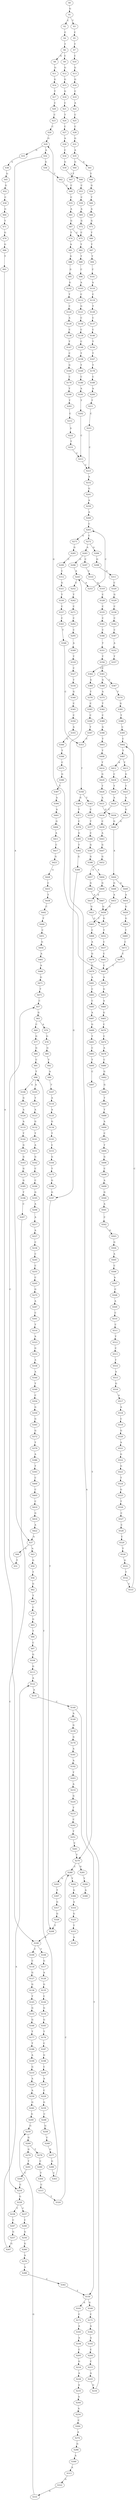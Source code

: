 strict digraph  {
	S0 -> S1 [ label = G ];
	S1 -> S2 [ label = C ];
	S1 -> S3 [ label = T ];
	S2 -> S4 [ label = C ];
	S3 -> S5 [ label = C ];
	S4 -> S6 [ label = T ];
	S5 -> S7 [ label = T ];
	S6 -> S8 [ label = G ];
	S6 -> S9 [ label = C ];
	S7 -> S10 [ label = C ];
	S8 -> S11 [ label = G ];
	S9 -> S12 [ label = G ];
	S10 -> S13 [ label = G ];
	S11 -> S14 [ label = G ];
	S12 -> S15 [ label = G ];
	S13 -> S16 [ label = G ];
	S14 -> S17 [ label = T ];
	S15 -> S18 [ label = G ];
	S16 -> S19 [ label = C ];
	S17 -> S20 [ label = C ];
	S18 -> S21 [ label = C ];
	S19 -> S22 [ label = A ];
	S20 -> S23 [ label = C ];
	S21 -> S24 [ label = T ];
	S22 -> S25 [ label = C ];
	S23 -> S26 [ label = C ];
	S24 -> S27 [ label = C ];
	S25 -> S28 [ label = C ];
	S26 -> S29 [ label = G ];
	S27 -> S30 [ label = A ];
	S28 -> S31 [ label = G ];
	S29 -> S32 [ label = A ];
	S29 -> S33 [ label = G ];
	S30 -> S34 [ label = C ];
	S31 -> S35 [ label = A ];
	S32 -> S36 [ label = G ];
	S32 -> S37 [ label = A ];
	S33 -> S38 [ label = A ];
	S34 -> S39 [ label = G ];
	S35 -> S40 [ label = G ];
	S35 -> S41 [ label = A ];
	S36 -> S42 [ label = T ];
	S37 -> S43 [ label = A ];
	S37 -> S44 [ label = G ];
	S38 -> S45 [ label = G ];
	S39 -> S46 [ label = T ];
	S40 -> S47 [ label = T ];
	S41 -> S48 [ label = T ];
	S42 -> S49 [ label = C ];
	S43 -> S50 [ label = G ];
	S44 -> S51 [ label = T ];
	S45 -> S52 [ label = G ];
	S46 -> S53 [ label = C ];
	S47 -> S49 [ label = C ];
	S48 -> S54 [ label = G ];
	S49 -> S55 [ label = C ];
	S50 -> S56 [ label = T ];
	S51 -> S57 [ label = C ];
	S52 -> S58 [ label = C ];
	S53 -> S59 [ label = C ];
	S54 -> S60 [ label = T ];
	S55 -> S61 [ label = A ];
	S56 -> S62 [ label = G ];
	S57 -> S63 [ label = G ];
	S58 -> S64 [ label = G ];
	S59 -> S65 [ label = A ];
	S60 -> S66 [ label = A ];
	S61 -> S67 [ label = G ];
	S62 -> S68 [ label = T ];
	S63 -> S69 [ label = C ];
	S63 -> S70 [ label = A ];
	S64 -> S71 [ label = T ];
	S65 -> S72 [ label = G ];
	S66 -> S73 [ label = G ];
	S67 -> S74 [ label = T ];
	S67 -> S75 [ label = C ];
	S68 -> S76 [ label = C ];
	S69 -> S77 [ label = G ];
	S70 -> S78 [ label = G ];
	S71 -> S79 [ label = G ];
	S72 -> S75 [ label = C ];
	S73 -> S80 [ label = T ];
	S74 -> S81 [ label = A ];
	S75 -> S82 [ label = T ];
	S76 -> S83 [ label = G ];
	S77 -> S84 [ label = G ];
	S78 -> S85 [ label = G ];
	S79 -> S86 [ label = G ];
	S80 -> S87 [ label = T ];
	S81 -> S88 [ label = G ];
	S82 -> S89 [ label = T ];
	S83 -> S90 [ label = T ];
	S84 -> S91 [ label = C ];
	S85 -> S92 [ label = T ];
	S86 -> S93 [ label = T ];
	S87 -> S94 [ label = T ];
	S88 -> S95 [ label = G ];
	S89 -> S96 [ label = C ];
	S90 -> S97 [ label = C ];
	S91 -> S98 [ label = T ];
	S92 -> S99 [ label = A ];
	S93 -> S100 [ label = A ];
	S94 -> S101 [ label = C ];
	S95 -> S102 [ label = G ];
	S96 -> S103 [ label = A ];
	S97 -> S104 [ label = G ];
	S98 -> S105 [ label = A ];
	S98 -> S106 [ label = G ];
	S99 -> S107 [ label = T ];
	S100 -> S108 [ label = T ];
	S100 -> S109 [ label = C ];
	S101 -> S110 [ label = A ];
	S102 -> S111 [ label = T ];
	S103 -> S112 [ label = C ];
	S104 -> S113 [ label = G ];
	S105 -> S114 [ label = T ];
	S106 -> S115 [ label = G ];
	S107 -> S116 [ label = A ];
	S108 -> S117 [ label = G ];
	S109 -> S118 [ label = C ];
	S110 -> S119 [ label = C ];
	S111 -> S120 [ label = C ];
	S112 -> S121 [ label = G ];
	S113 -> S122 [ label = A ];
	S114 -> S123 [ label = A ];
	S115 -> S124 [ label = A ];
	S116 -> S125 [ label = A ];
	S117 -> S126 [ label = A ];
	S118 -> S127 [ label = G ];
	S119 -> S128 [ label = T ];
	S120 -> S129 [ label = A ];
	S121 -> S130 [ label = C ];
	S122 -> S131 [ label = A ];
	S123 -> S132 [ label = G ];
	S124 -> S133 [ label = A ];
	S125 -> S134 [ label = G ];
	S126 -> S135 [ label = G ];
	S127 -> S136 [ label = G ];
	S128 -> S137 [ label = C ];
	S129 -> S138 [ label = C ];
	S130 -> S139 [ label = C ];
	S131 -> S140 [ label = C ];
	S132 -> S141 [ label = T ];
	S133 -> S142 [ label = T ];
	S134 -> S143 [ label = T ];
	S135 -> S144 [ label = C ];
	S136 -> S145 [ label = T ];
	S137 -> S146 [ label = C ];
	S138 -> S147 [ label = T ];
	S139 -> S148 [ label = C ];
	S140 -> S149 [ label = A ];
	S140 -> S150 [ label = T ];
	S141 -> S151 [ label = A ];
	S142 -> S152 [ label = G ];
	S143 -> S153 [ label = C ];
	S144 -> S154 [ label = G ];
	S145 -> S155 [ label = G ];
	S146 -> S156 [ label = T ];
	S147 -> S157 [ label = C ];
	S148 -> S158 [ label = T ];
	S149 -> S159 [ label = G ];
	S150 -> S160 [ label = G ];
	S150 -> S161 [ label = A ];
	S151 -> S162 [ label = G ];
	S152 -> S163 [ label = G ];
	S153 -> S164 [ label = G ];
	S154 -> S165 [ label = G ];
	S155 -> S166 [ label = G ];
	S156 -> S167 [ label = T ];
	S157 -> S168 [ label = G ];
	S158 -> S169 [ label = T ];
	S159 -> S170 [ label = G ];
	S160 -> S171 [ label = C ];
	S161 -> S172 [ label = C ];
	S162 -> S173 [ label = C ];
	S163 -> S174 [ label = G ];
	S164 -> S175 [ label = T ];
	S165 -> S176 [ label = T ];
	S166 -> S177 [ label = T ];
	S167 -> S178 [ label = T ];
	S168 -> S179 [ label = C ];
	S169 -> S180 [ label = C ];
	S170 -> S181 [ label = A ];
	S171 -> S182 [ label = A ];
	S172 -> S183 [ label = A ];
	S173 -> S184 [ label = C ];
	S174 -> S185 [ label = G ];
	S175 -> S186 [ label = G ];
	S176 -> S187 [ label = C ];
	S177 -> S188 [ label = T ];
	S178 -> S189 [ label = C ];
	S179 -> S190 [ label = T ];
	S180 -> S191 [ label = A ];
	S181 -> S192 [ label = A ];
	S182 -> S193 [ label = A ];
	S183 -> S194 [ label = A ];
	S184 -> S195 [ label = G ];
	S185 -> S196 [ label = T ];
	S186 -> S197 [ label = G ];
	S187 -> S198 [ label = G ];
	S188 -> S199 [ label = A ];
	S189 -> S200 [ label = A ];
	S190 -> S201 [ label = T ];
	S191 -> S202 [ label = T ];
	S192 -> S203 [ label = T ];
	S193 -> S204 [ label = C ];
	S194 -> S205 [ label = C ];
	S195 -> S206 [ label = A ];
	S196 -> S207 [ label = C ];
	S197 -> S208 [ label = T ];
	S198 -> S209 [ label = C ];
	S199 -> S210 [ label = G ];
	S200 -> S211 [ label = T ];
	S201 -> S212 [ label = C ];
	S202 -> S213 [ label = C ];
	S203 -> S214 [ label = A ];
	S204 -> S215 [ label = C ];
	S205 -> S216 [ label = G ];
	S206 -> S217 [ label = A ];
	S207 -> S218 [ label = C ];
	S208 -> S100 [ label = A ];
	S209 -> S219 [ label = A ];
	S210 -> S220 [ label = A ];
	S211 -> S221 [ label = C ];
	S212 -> S222 [ label = A ];
	S213 -> S223 [ label = C ];
	S214 -> S224 [ label = G ];
	S215 -> S225 [ label = A ];
	S216 -> S226 [ label = A ];
	S217 -> S227 [ label = A ];
	S218 -> S228 [ label = G ];
	S219 -> S229 [ label = C ];
	S220 -> S230 [ label = A ];
	S221 -> S223 [ label = C ];
	S222 -> S231 [ label = T ];
	S223 -> S232 [ label = A ];
	S224 -> S233 [ label = T ];
	S225 -> S234 [ label = G ];
	S226 -> S235 [ label = A ];
	S227 -> S236 [ label = C ];
	S228 -> S237 [ label = C ];
	S228 -> S238 [ label = T ];
	S229 -> S239 [ label = G ];
	S230 -> S240 [ label = G ];
	S231 -> S213 [ label = C ];
	S232 -> S241 [ label = G ];
	S233 -> S242 [ label = C ];
	S234 -> S243 [ label = A ];
	S235 -> S244 [ label = A ];
	S236 -> S245 [ label = C ];
	S237 -> S246 [ label = C ];
	S238 -> S247 [ label = C ];
	S239 -> S248 [ label = C ];
	S240 -> S249 [ label = G ];
	S241 -> S250 [ label = A ];
	S242 -> S251 [ label = T ];
	S243 -> S252 [ label = C ];
	S243 -> S253 [ label = A ];
	S244 -> S254 [ label = A ];
	S245 -> S255 [ label = C ];
	S246 -> S256 [ label = G ];
	S247 -> S257 [ label = G ];
	S248 -> S258 [ label = G ];
	S249 -> S259 [ label = G ];
	S250 -> S260 [ label = A ];
	S251 -> S261 [ label = C ];
	S252 -> S262 [ label = T ];
	S253 -> S263 [ label = C ];
	S254 -> S264 [ label = C ];
	S255 -> S265 [ label = C ];
	S256 -> S266 [ label = G ];
	S257 -> S267 [ label = G ];
	S258 -> S268 [ label = C ];
	S259 -> S269 [ label = G ];
	S260 -> S263 [ label = C ];
	S261 -> S270 [ label = T ];
	S262 -> S271 [ label = C ];
	S263 -> S272 [ label = C ];
	S263 -> S273 [ label = A ];
	S264 -> S274 [ label = A ];
	S265 -> S275 [ label = G ];
	S266 -> S276 [ label = A ];
	S267 -> S122 [ label = A ];
	S268 -> S277 [ label = G ];
	S269 -> S278 [ label = T ];
	S269 -> S279 [ label = G ];
	S270 -> S280 [ label = C ];
	S270 -> S281 [ label = G ];
	S271 -> S282 [ label = C ];
	S272 -> S283 [ label = A ];
	S272 -> S284 [ label = G ];
	S273 -> S285 [ label = G ];
	S274 -> S286 [ label = G ];
	S275 -> S287 [ label = A ];
	S276 -> S288 [ label = A ];
	S277 -> S289 [ label = G ];
	S278 -> S290 [ label = C ];
	S279 -> S291 [ label = T ];
	S280 -> S292 [ label = T ];
	S280 -> S293 [ label = G ];
	S281 -> S294 [ label = T ];
	S282 -> S295 [ label = C ];
	S283 -> S296 [ label = G ];
	S283 -> S297 [ label = C ];
	S284 -> S298 [ label = G ];
	S285 -> S299 [ label = C ];
	S286 -> S300 [ label = A ];
	S287 -> S301 [ label = C ];
	S288 -> S302 [ label = C ];
	S289 -> S303 [ label = C ];
	S290 -> S304 [ label = T ];
	S291 -> S305 [ label = C ];
	S292 -> S306 [ label = G ];
	S293 -> S307 [ label = T ];
	S294 -> S308 [ label = A ];
	S295 -> S309 [ label = A ];
	S296 -> S243 [ label = A ];
	S297 -> S310 [ label = C ];
	S298 -> S311 [ label = A ];
	S299 -> S312 [ label = C ];
	S300 -> S313 [ label = A ];
	S301 -> S314 [ label = T ];
	S302 -> S150 [ label = T ];
	S303 -> S98 [ label = T ];
	S304 -> S315 [ label = C ];
	S305 -> S218 [ label = C ];
	S306 -> S316 [ label = A ];
	S307 -> S317 [ label = G ];
	S309 -> S318 [ label = T ];
	S310 -> S319 [ label = A ];
	S311 -> S320 [ label = C ];
	S312 -> S321 [ label = G ];
	S313 -> S322 [ label = G ];
	S314 -> S323 [ label = A ];
	S315 -> S324 [ label = T ];
	S316 -> S325 [ label = G ];
	S317 -> S326 [ label = G ];
	S318 -> S327 [ label = C ];
	S319 -> S328 [ label = C ];
	S320 -> S329 [ label = G ];
	S321 -> S330 [ label = T ];
	S322 -> S331 [ label = G ];
	S323 -> S332 [ label = G ];
	S324 -> S280 [ label = C ];
	S325 -> S333 [ label = T ];
	S326 -> S208 [ label = T ];
	S327 -> S334 [ label = T ];
	S328 -> S335 [ label = C ];
	S329 -> S336 [ label = C ];
	S330 -> S337 [ label = C ];
	S331 -> S259 [ label = G ];
	S332 -> S338 [ label = A ];
	S333 -> S339 [ label = A ];
	S334 -> S340 [ label = G ];
	S335 -> S341 [ label = C ];
	S336 -> S342 [ label = C ];
	S337 -> S343 [ label = C ];
	S338 -> S344 [ label = A ];
	S340 -> S345 [ label = C ];
	S341 -> S346 [ label = C ];
	S342 -> S347 [ label = C ];
	S343 -> S348 [ label = T ];
	S344 -> S349 [ label = T ];
	S345 -> S350 [ label = C ];
	S346 -> S351 [ label = T ];
	S347 -> S352 [ label = A ];
	S348 -> S353 [ label = C ];
	S349 -> S354 [ label = C ];
	S350 -> S355 [ label = A ];
	S351 -> S356 [ label = T ];
	S352 -> S357 [ label = T ];
	S353 -> S358 [ label = T ];
	S354 -> S359 [ label = G ];
	S355 -> S360 [ label = G ];
	S356 -> S361 [ label = C ];
	S357 -> S362 [ label = C ];
	S358 -> S363 [ label = T ];
	S358 -> S364 [ label = G ];
	S359 -> S365 [ label = G ];
	S360 -> S366 [ label = T ];
	S361 -> S367 [ label = C ];
	S361 -> S368 [ label = G ];
	S362 -> S369 [ label = G ];
	S363 -> S370 [ label = C ];
	S364 -> S371 [ label = T ];
	S365 -> S372 [ label = G ];
	S366 -> S373 [ label = C ];
	S367 -> S374 [ label = T ];
	S368 -> S375 [ label = A ];
	S369 -> S376 [ label = T ];
	S370 -> S377 [ label = T ];
	S371 -> S378 [ label = C ];
	S372 -> S379 [ label = T ];
	S373 -> S380 [ label = G ];
	S374 -> S381 [ label = G ];
	S375 -> S382 [ label = T ];
	S376 -> S383 [ label = C ];
	S377 -> S384 [ label = C ];
	S378 -> S385 [ label = G ];
	S379 -> S386 [ label = A ];
	S380 -> S387 [ label = T ];
	S381 -> S388 [ label = T ];
	S382 -> S389 [ label = C ];
	S383 -> S390 [ label = C ];
	S384 -> S391 [ label = G ];
	S385 -> S392 [ label = T ];
	S386 -> S393 [ label = T ];
	S387 -> S394 [ label = A ];
	S388 -> S395 [ label = C ];
	S389 -> S396 [ label = G ];
	S390 -> S397 [ label = T ];
	S391 -> S398 [ label = G ];
	S392 -> S399 [ label = G ];
	S393 -> S400 [ label = C ];
	S394 -> S401 [ label = A ];
	S395 -> S402 [ label = C ];
	S396 -> S403 [ label = T ];
	S397 -> S353 [ label = C ];
	S398 -> S404 [ label = A ];
	S399 -> S197 [ label = G ];
	S400 -> S405 [ label = C ];
	S401 -> S406 [ label = G ];
	S402 -> S407 [ label = T ];
	S403 -> S408 [ label = T ];
	S404 -> S409 [ label = G ];
	S405 -> S410 [ label = C ];
	S406 -> S411 [ label = A ];
	S407 -> S412 [ label = A ];
	S407 -> S413 [ label = T ];
	S408 -> S414 [ label = T ];
	S409 -> S415 [ label = A ];
	S410 -> S416 [ label = G ];
	S411 -> S417 [ label = C ];
	S412 -> S418 [ label = C ];
	S413 -> S419 [ label = G ];
	S414 -> S420 [ label = G ];
	S415 -> S421 [ label = G ];
	S416 -> S422 [ label = A ];
	S417 -> S423 [ label = G ];
	S418 -> S424 [ label = T ];
	S419 -> S425 [ label = T ];
	S420 -> S426 [ label = T ];
	S421 -> S427 [ label = G ];
	S422 -> S37 [ label = A ];
	S423 -> S428 [ label = G ];
	S424 -> S429 [ label = A ];
	S425 -> S430 [ label = A ];
	S426 -> S431 [ label = A ];
	S427 -> S432 [ label = T ];
	S428 -> S433 [ label = C ];
	S429 -> S434 [ label = C ];
	S430 -> S435 [ label = G ];
	S431 -> S436 [ label = G ];
	S432 -> S437 [ label = C ];
	S433 -> S438 [ label = T ];
	S434 -> S439 [ label = C ];
	S435 -> S440 [ label = G ];
	S436 -> S440 [ label = G ];
	S437 -> S441 [ label = C ];
	S438 -> S442 [ label = C ];
	S439 -> S443 [ label = A ];
	S440 -> S444 [ label = A ];
	S441 -> S445 [ label = C ];
	S442 -> S446 [ label = T ];
	S443 -> S447 [ label = G ];
	S444 -> S448 [ label = G ];
	S444 -> S449 [ label = A ];
	S445 -> S450 [ label = A ];
	S445 -> S29 [ label = G ];
	S446 -> S451 [ label = C ];
	S447 -> S452 [ label = G ];
	S448 -> S453 [ label = A ];
	S449 -> S454 [ label = A ];
	S450 -> S455 [ label = G ];
	S451 -> S456 [ label = G ];
	S452 -> S457 [ label = A ];
	S453 -> S458 [ label = G ];
	S454 -> S459 [ label = G ];
	S455 -> S460 [ label = A ];
	S456 -> S461 [ label = A ];
	S457 -> S462 [ label = G ];
	S458 -> S463 [ label = T ];
	S458 -> S427 [ label = G ];
	S459 -> S464 [ label = G ];
	S460 -> S465 [ label = G ];
	S461 -> S466 [ label = A ];
	S462 -> S467 [ label = A ];
	S463 -> S468 [ label = C ];
	S464 -> S469 [ label = T ];
	S465 -> S470 [ label = C ];
	S466 -> S471 [ label = G ];
	S467 -> S458 [ label = G ];
	S468 -> S472 [ label = A ];
	S469 -> S473 [ label = C ];
	S470 -> S474 [ label = C ];
	S471 -> S475 [ label = T ];
	S472 -> S476 [ label = G ];
	S473 -> S477 [ label = C ];
	S474 -> S478 [ label = A ];
	S475 -> S57 [ label = C ];
	S476 -> S479 [ label = G ];
	S477 -> S445 [ label = C ];
	S478 -> S480 [ label = C ];
	S479 -> S481 [ label = A ];
	S480 -> S482 [ label = G ];
	S481 -> S483 [ label = C ];
	S482 -> S484 [ label = G ];
	S483 -> S485 [ label = C ];
	S484 -> S486 [ label = T ];
	S485 -> S487 [ label = A ];
	S486 -> S488 [ label = T ];
	S487 -> S489 [ label = G ];
	S488 -> S490 [ label = A ];
	S489 -> S491 [ label = T ];
	S490 -> S492 [ label = C ];
	S491 -> S493 [ label = C ];
	S492 -> S494 [ label = T ];
	S493 -> S495 [ label = T ];
	S494 -> S496 [ label = G ];
	S495 -> S497 [ label = C ];
	S496 -> S498 [ label = C ];
	S497 -> S270 [ label = T ];
	S498 -> S499 [ label = A ];
	S499 -> S500 [ label = G ];
	S500 -> S501 [ label = A ];
	S501 -> S502 [ label = C ];
	S502 -> S503 [ label = G ];
	S503 -> S504 [ label = G ];
	S504 -> S505 [ label = A ];
	S505 -> S506 [ label = C ];
	S506 -> S507 [ label = A ];
	S507 -> S508 [ label = C ];
	S508 -> S509 [ label = A ];
	S509 -> S510 [ label = C ];
	S510 -> S511 [ label = C ];
	S511 -> S512 [ label = T ];
	S512 -> S513 [ label = C ];
	S513 -> S514 [ label = T ];
	S514 -> S515 [ label = A ];
	S515 -> S516 [ label = G ];
	S516 -> S517 [ label = A ];
	S517 -> S518 [ label = A ];
	S518 -> S519 [ label = C ];
	S519 -> S520 [ label = G ];
	S520 -> S521 [ label = A ];
	S521 -> S522 [ label = G ];
	S522 -> S523 [ label = G ];
	S523 -> S524 [ label = T ];
	S524 -> S525 [ label = G ];
	S525 -> S526 [ label = T ];
	S526 -> S527 [ label = C ];
	S527 -> S528 [ label = C ];
	S528 -> S529 [ label = C ];
	S529 -> S530 [ label = T ];
	S530 -> S531 [ label = G ];
	S531 -> S532 [ label = T ];
	S532 -> S533 [ label = C ];
	S533 -> S402 [ label = C ];
}
